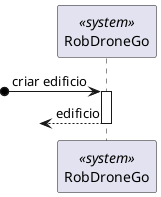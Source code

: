 @startuml



participant RobDroneGo <<system>>



?o-> RobDroneGo : criar edificio
activate RobDroneGo


?<-- RobDroneGo  :  edificio
deactivate RobDroneGo


@enduml
